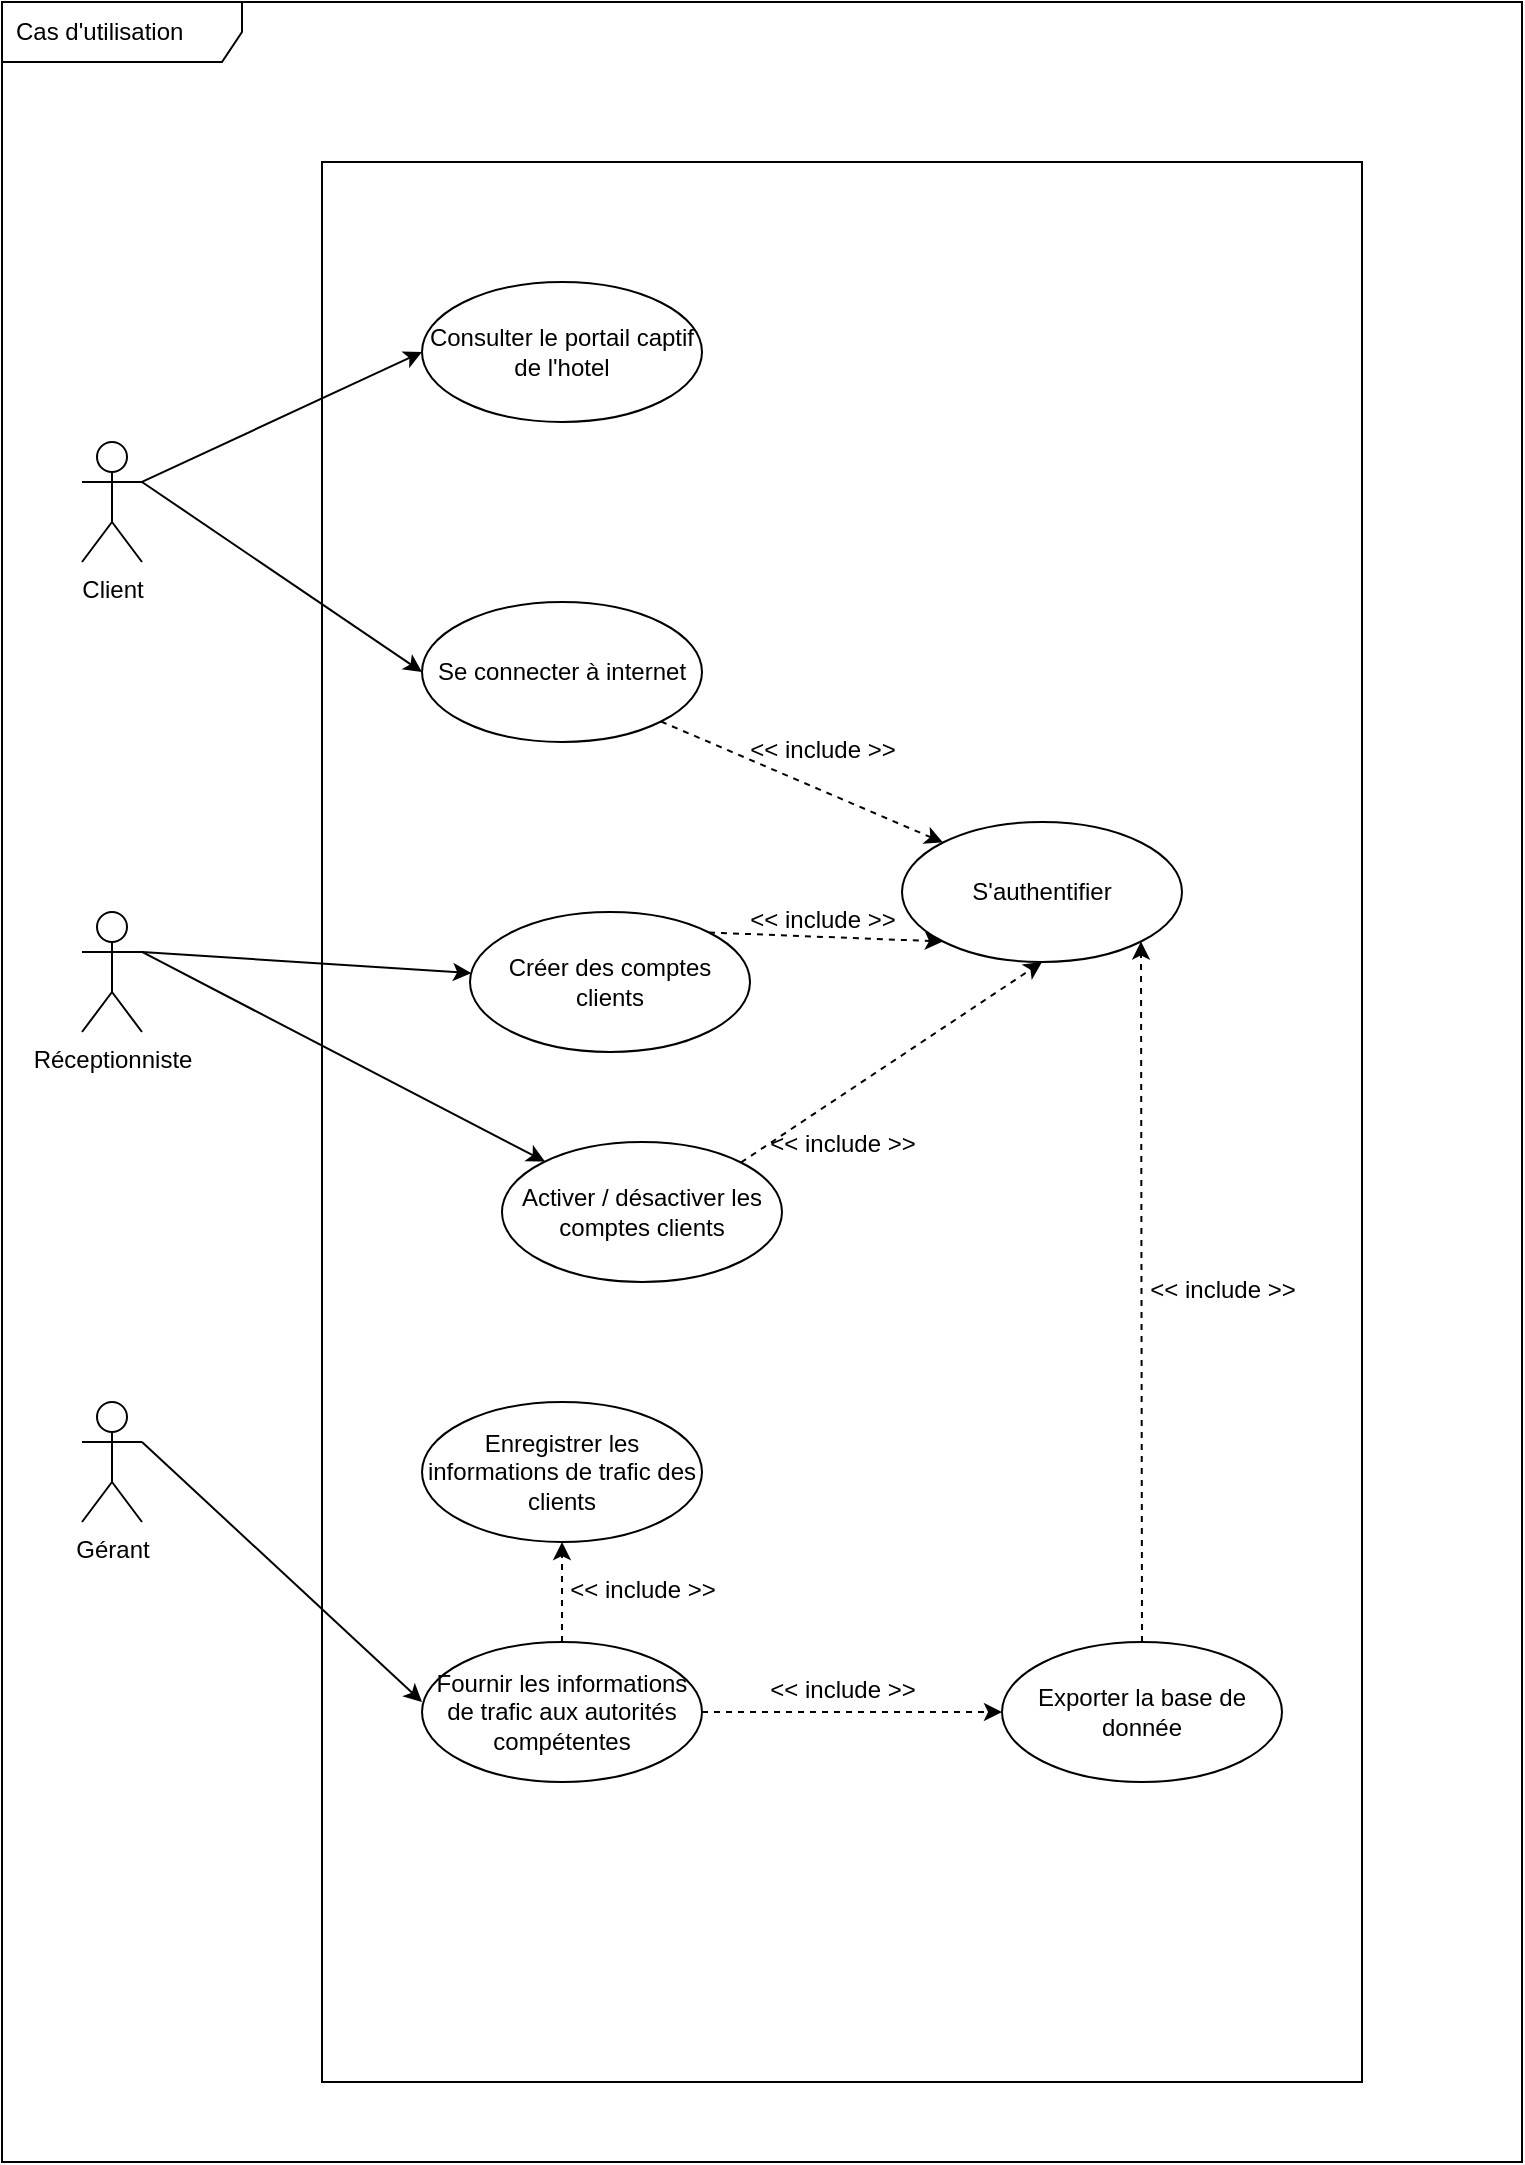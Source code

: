 <mxfile version="15.5.5" type="device" pages="2"><diagram id="QpMo397iYl2AJLkOIIjS" name="Use Case"><mxGraphModel dx="1038" dy="523" grid="1" gridSize="10" guides="1" tooltips="1" connect="1" arrows="1" fold="1" page="1" pageScale="1" pageWidth="827" pageHeight="1169" math="0" shadow="0"><root><mxCell id="0"/><mxCell id="1" parent="0"/><mxCell id="QDostrJxwA_NvDMPnmGO-4" value="" style="rounded=0;whiteSpace=wrap;html=1;" parent="1" vertex="1"><mxGeometry x="200" y="120" width="520" height="960" as="geometry"/></mxCell><mxCell id="QDostrJxwA_NvDMPnmGO-1" value="Cas d'utilisation" style="shape=umlFrame;whiteSpace=wrap;html=1;width=120;height=30;boundedLbl=1;verticalAlign=middle;align=left;spacingLeft=5;" parent="1" vertex="1"><mxGeometry x="40" y="40" width="760" height="1080" as="geometry"/></mxCell><mxCell id="QDostrJxwA_NvDMPnmGO-2" value="Gérant" style="shape=umlActor;verticalLabelPosition=bottom;verticalAlign=top;html=1;" parent="1" vertex="1"><mxGeometry x="80" y="740" width="30" height="60" as="geometry"/></mxCell><mxCell id="QDostrJxwA_NvDMPnmGO-15" style="edgeStyle=none;rounded=0;orthogonalLoop=1;jettySize=auto;html=1;exitX=1;exitY=0.333;exitDx=0;exitDy=0;exitPerimeter=0;entryX=0;entryY=0.5;entryDx=0;entryDy=0;" parent="1" source="QDostrJxwA_NvDMPnmGO-3" target="QDostrJxwA_NvDMPnmGO-6" edge="1"><mxGeometry relative="1" as="geometry"/></mxCell><mxCell id="QDostrJxwA_NvDMPnmGO-16" style="edgeStyle=none;rounded=0;orthogonalLoop=1;jettySize=auto;html=1;exitX=1;exitY=0.333;exitDx=0;exitDy=0;exitPerimeter=0;entryX=0;entryY=0.5;entryDx=0;entryDy=0;" parent="1" source="QDostrJxwA_NvDMPnmGO-3" target="QDostrJxwA_NvDMPnmGO-5" edge="1"><mxGeometry relative="1" as="geometry"/></mxCell><mxCell id="QDostrJxwA_NvDMPnmGO-3" value="Client" style="shape=umlActor;verticalLabelPosition=bottom;verticalAlign=top;html=1;" parent="1" vertex="1"><mxGeometry x="80" y="260" width="30" height="60" as="geometry"/></mxCell><mxCell id="QDostrJxwA_NvDMPnmGO-17" style="edgeStyle=none;rounded=0;orthogonalLoop=1;jettySize=auto;html=1;exitX=1;exitY=1;exitDx=0;exitDy=0;entryX=0;entryY=0;entryDx=0;entryDy=0;dashed=1;" parent="1" source="QDostrJxwA_NvDMPnmGO-5" target="QDostrJxwA_NvDMPnmGO-7" edge="1"><mxGeometry relative="1" as="geometry"/></mxCell><mxCell id="QDostrJxwA_NvDMPnmGO-5" value="Se connecter à internet" style="ellipse;whiteSpace=wrap;html=1;" parent="1" vertex="1"><mxGeometry x="250" y="340" width="140" height="70" as="geometry"/></mxCell><mxCell id="QDostrJxwA_NvDMPnmGO-6" value="Consulter le portail captif de l'hotel" style="ellipse;whiteSpace=wrap;html=1;" parent="1" vertex="1"><mxGeometry x="250" y="180" width="140" height="70" as="geometry"/></mxCell><mxCell id="QDostrJxwA_NvDMPnmGO-7" value="S'authentifier" style="ellipse;whiteSpace=wrap;html=1;" parent="1" vertex="1"><mxGeometry x="490" y="450" width="140" height="70" as="geometry"/></mxCell><mxCell id="QDostrJxwA_NvDMPnmGO-18" style="edgeStyle=none;rounded=0;orthogonalLoop=1;jettySize=auto;html=1;exitX=1;exitY=0;exitDx=0;exitDy=0;entryX=0;entryY=1;entryDx=0;entryDy=0;dashed=1;" parent="1" source="QDostrJxwA_NvDMPnmGO-8" target="QDostrJxwA_NvDMPnmGO-7" edge="1"><mxGeometry relative="1" as="geometry"/></mxCell><mxCell id="QDostrJxwA_NvDMPnmGO-8" value="Créer des comptes clients" style="ellipse;whiteSpace=wrap;html=1;" parent="1" vertex="1"><mxGeometry x="274" y="495" width="140" height="70" as="geometry"/></mxCell><mxCell id="QDostrJxwA_NvDMPnmGO-34" style="edgeStyle=none;rounded=0;orthogonalLoop=1;jettySize=auto;html=1;exitX=0.5;exitY=0;exitDx=0;exitDy=0;entryX=0.5;entryY=1;entryDx=0;entryDy=0;dashed=1;" parent="1" source="QDostrJxwA_NvDMPnmGO-10" target="QDostrJxwA_NvDMPnmGO-9" edge="1"><mxGeometry relative="1" as="geometry"/></mxCell><mxCell id="QDostrJxwA_NvDMPnmGO-9" value="Enregistrer les informations de trafic des clients" style="ellipse;whiteSpace=wrap;html=1;" parent="1" vertex="1"><mxGeometry x="250" y="740" width="140" height="70" as="geometry"/></mxCell><mxCell id="QDostrJxwA_NvDMPnmGO-27" style="edgeStyle=none;rounded=0;orthogonalLoop=1;jettySize=auto;html=1;exitX=1;exitY=0.5;exitDx=0;exitDy=0;dashed=1;" parent="1" source="QDostrJxwA_NvDMPnmGO-10" target="QDostrJxwA_NvDMPnmGO-26" edge="1"><mxGeometry relative="1" as="geometry"/></mxCell><mxCell id="QDostrJxwA_NvDMPnmGO-10" value="Fournir les informations de trafic aux autorités compétentes" style="ellipse;whiteSpace=wrap;html=1;" parent="1" vertex="1"><mxGeometry x="250" y="860" width="140" height="70" as="geometry"/></mxCell><mxCell id="QDostrJxwA_NvDMPnmGO-23" value="&amp;lt;&amp;lt; include &amp;gt;&amp;gt;" style="text;html=1;align=center;" parent="1" vertex="1"><mxGeometry x="350" y="400" width="200" height="25" as="geometry"/></mxCell><mxCell id="QDostrJxwA_NvDMPnmGO-24" value="&amp;lt;&amp;lt; include &amp;gt;&amp;gt;" style="text;html=1;align=center;" parent="1" vertex="1"><mxGeometry x="360" y="597" width="200" height="25" as="geometry"/></mxCell><mxCell id="QDostrJxwA_NvDMPnmGO-29" style="edgeStyle=none;rounded=0;orthogonalLoop=1;jettySize=auto;html=1;exitX=0.5;exitY=0;exitDx=0;exitDy=0;entryX=1;entryY=1;entryDx=0;entryDy=0;dashed=1;" parent="1" source="QDostrJxwA_NvDMPnmGO-26" target="QDostrJxwA_NvDMPnmGO-7" edge="1"><mxGeometry relative="1" as="geometry"/></mxCell><mxCell id="QDostrJxwA_NvDMPnmGO-26" value="Exporter la base de donnée" style="ellipse;whiteSpace=wrap;html=1;" parent="1" vertex="1"><mxGeometry x="540" y="860" width="140" height="70" as="geometry"/></mxCell><mxCell id="QDostrJxwA_NvDMPnmGO-28" value="&amp;lt;&amp;lt; include &amp;gt;&amp;gt;" style="text;html=1;align=center;" parent="1" vertex="1"><mxGeometry x="360" y="870" width="200" height="25" as="geometry"/></mxCell><mxCell id="QDostrJxwA_NvDMPnmGO-30" value="&amp;lt;&amp;lt; include &amp;gt;&amp;gt;" style="text;html=1;align=center;" parent="1" vertex="1"><mxGeometry x="550" y="670" width="200" height="25" as="geometry"/></mxCell><mxCell id="QDostrJxwA_NvDMPnmGO-33" style="edgeStyle=none;rounded=0;orthogonalLoop=1;jettySize=auto;html=1;exitX=1;exitY=0;exitDx=0;exitDy=0;entryX=0.5;entryY=1;entryDx=0;entryDy=0;dashed=1;" parent="1" source="QDostrJxwA_NvDMPnmGO-31" target="QDostrJxwA_NvDMPnmGO-7" edge="1"><mxGeometry relative="1" as="geometry"/></mxCell><mxCell id="QDostrJxwA_NvDMPnmGO-31" value="Activer / désactiver les comptes clients" style="ellipse;whiteSpace=wrap;html=1;" parent="1" vertex="1"><mxGeometry x="290" y="610" width="140" height="70" as="geometry"/></mxCell><mxCell id="QDostrJxwA_NvDMPnmGO-35" value="&amp;lt;&amp;lt; include &amp;gt;&amp;gt;" style="text;html=1;align=center;" parent="1" vertex="1"><mxGeometry x="260" y="820" width="200" height="25" as="geometry"/></mxCell><mxCell id="QDostrJxwA_NvDMPnmGO-36" value="&amp;lt;&amp;lt; include &amp;gt;&amp;gt;" style="text;html=1;align=center;" parent="1" vertex="1"><mxGeometry x="350" y="485" width="200" height="25" as="geometry"/></mxCell><mxCell id="P341kpuiABjZgSMIVSI9-1" value="Réceptionniste" style="shape=umlActor;verticalLabelPosition=bottom;verticalAlign=top;html=1;" parent="1" vertex="1"><mxGeometry x="80" y="495" width="30" height="60" as="geometry"/></mxCell><mxCell id="P341kpuiABjZgSMIVSI9-3" style="edgeStyle=none;rounded=0;orthogonalLoop=1;jettySize=auto;html=1;exitX=1;exitY=0.333;exitDx=0;exitDy=0;exitPerimeter=0;" parent="1" source="P341kpuiABjZgSMIVSI9-1" target="QDostrJxwA_NvDMPnmGO-8" edge="1"><mxGeometry relative="1" as="geometry"><mxPoint x="120" y="290" as="sourcePoint"/><mxPoint x="260" y="385" as="targetPoint"/></mxGeometry></mxCell><mxCell id="P341kpuiABjZgSMIVSI9-4" value="" style="endArrow=classic;html=1;exitX=1;exitY=0.333;exitDx=0;exitDy=0;exitPerimeter=0;" parent="1" source="P341kpuiABjZgSMIVSI9-1" target="QDostrJxwA_NvDMPnmGO-31" edge="1"><mxGeometry width="50" height="50" relative="1" as="geometry"><mxPoint x="400" y="670" as="sourcePoint"/><mxPoint x="450" y="620" as="targetPoint"/></mxGeometry></mxCell><mxCell id="P341kpuiABjZgSMIVSI9-6" value="" style="endArrow=classic;html=1;exitX=1;exitY=0.333;exitDx=0;exitDy=0;exitPerimeter=0;" parent="1" source="QDostrJxwA_NvDMPnmGO-2" edge="1"><mxGeometry width="50" height="50" relative="1" as="geometry"><mxPoint x="400" y="790" as="sourcePoint"/><mxPoint x="250" y="890" as="targetPoint"/></mxGeometry></mxCell></root></mxGraphModel></diagram><diagram id="0cLsyLhG7ss-zujm8qEE" name="Diagramme de Séquence "><mxGraphModel dx="1038" dy="523" grid="1" gridSize="10" guides="1" tooltips="1" connect="1" arrows="1" fold="1" page="1" pageScale="1" pageWidth="827" pageHeight="1169" math="0" shadow="0"><root><mxCell id="WDT4YPGvVvjzSWjY5Mky-0"/><mxCell id="WDT4YPGvVvjzSWjY5Mky-1" parent="WDT4YPGvVvjzSWjY5Mky-0"/><mxCell id="WDT4YPGvVvjzSWjY5Mky-3" value="" style="endArrow=none;dashed=1;html=1;exitX=-0.002;exitY=0.499;exitDx=0;exitDy=0;exitPerimeter=0;entryX=1.004;entryY=0.495;entryDx=0;entryDy=0;entryPerimeter=0;" parent="WDT4YPGvVvjzSWjY5Mky-1" edge="1"><mxGeometry width="50" height="50" relative="1" as="geometry"><mxPoint x="46.0" y="480.865" as="sourcePoint"/><mxPoint x="780.38" y="480.005" as="targetPoint"/></mxGeometry></mxCell><mxCell id="WDT4YPGvVvjzSWjY5Mky-4" value="" style="shape=umlLifeline;participant=umlActor;perimeter=lifelinePerimeter;whiteSpace=wrap;html=1;container=1;collapsible=0;recursiveResize=0;verticalAlign=top;spacingTop=36;outlineConnect=0;" parent="WDT4YPGvVvjzSWjY5Mky-1" vertex="1"><mxGeometry x="110" y="130" width="20" height="950" as="geometry"/></mxCell><mxCell id="WDT4YPGvVvjzSWjY5Mky-5" value="" style="html=1;points=[];perimeter=orthogonalPerimeter;" parent="WDT4YPGvVvjzSWjY5Mky-4" vertex="1"><mxGeometry x="5" y="80" width="10" height="80" as="geometry"/></mxCell><mxCell id="WDT4YPGvVvjzSWjY5Mky-6" value="" style="html=1;points=[];perimeter=orthogonalPerimeter;" parent="WDT4YPGvVvjzSWjY5Mky-4" vertex="1"><mxGeometry x="5" y="190" width="10" height="40" as="geometry"/></mxCell><mxCell id="WDT4YPGvVvjzSWjY5Mky-7" value="" style="html=1;points=[];perimeter=orthogonalPerimeter;" parent="WDT4YPGvVvjzSWjY5Mky-4" vertex="1"><mxGeometry x="5" y="510" width="10" height="80" as="geometry"/></mxCell><mxCell id="WDT4YPGvVvjzSWjY5Mky-9" value="Serveur web" style="shape=umlLifeline;perimeter=lifelinePerimeter;whiteSpace=wrap;html=1;container=1;collapsible=0;recursiveResize=0;outlineConnect=0;" parent="WDT4YPGvVvjzSWjY5Mky-1" vertex="1"><mxGeometry x="250" y="140" width="100" height="940" as="geometry"/></mxCell><mxCell id="WDT4YPGvVvjzSWjY5Mky-10" value="" style="html=1;points=[];perimeter=orthogonalPerimeter;" parent="WDT4YPGvVvjzSWjY5Mky-9" vertex="1"><mxGeometry x="45" y="70" width="10" height="80" as="geometry"/></mxCell><mxCell id="WDT4YPGvVvjzSWjY5Mky-11" value="" style="html=1;points=[];perimeter=orthogonalPerimeter;" parent="WDT4YPGvVvjzSWjY5Mky-9" vertex="1"><mxGeometry x="45" y="180" width="10" height="40" as="geometry"/></mxCell><mxCell id="WDT4YPGvVvjzSWjY5Mky-12" value="" style="html=1;points=[];perimeter=orthogonalPerimeter;" parent="WDT4YPGvVvjzSWjY5Mky-9" vertex="1"><mxGeometry x="45" y="365" width="10" height="105" as="geometry"/></mxCell><mxCell id="sXNEFMjtvElydDGI-N9M-10" value="" style="endArrow=classic;html=1;rounded=0;align=center;" edge="1" parent="WDT4YPGvVvjzSWjY5Mky-9" target="WDT4YPGvVvjzSWjY5Mky-13"><mxGeometry width="50" height="50" relative="1" as="geometry"><mxPoint x="55" y="430" as="sourcePoint"/><mxPoint x="105" y="380" as="targetPoint"/></mxGeometry></mxCell><mxCell id="WDT4YPGvVvjzSWjY5Mky-13" value="Serveur de base de données" style="shape=umlLifeline;perimeter=lifelinePerimeter;whiteSpace=wrap;html=1;container=1;collapsible=0;recursiveResize=0;outlineConnect=0;" parent="WDT4YPGvVvjzSWjY5Mky-1" vertex="1"><mxGeometry x="540" y="140" width="100" height="940" as="geometry"/></mxCell><mxCell id="WDT4YPGvVvjzSWjY5Mky-29" value="" style="html=1;points=[];perimeter=orthogonalPerimeter;" parent="WDT4YPGvVvjzSWjY5Mky-13" vertex="1"><mxGeometry x="45" y="400" width="10" height="65" as="geometry"/></mxCell><mxCell id="sXNEFMjtvElydDGI-N9M-11" value="Entrée en base validée&lt;span style=&quot;white-space: pre&quot;&gt;&lt;/span&gt;" style="html=1;verticalAlign=bottom;endArrow=open;dashed=1;endSize=8;" edge="1" parent="WDT4YPGvVvjzSWjY5Mky-13" target="WDT4YPGvVvjzSWjY5Mky-9"><mxGeometry x="0.012" relative="1" as="geometry"><mxPoint x="44" y="460.09" as="sourcePoint"/><mxPoint x="-95" y="460.0" as="targetPoint"/><mxPoint as="offset"/></mxGeometry></mxCell><mxCell id="WDT4YPGvVvjzSWjY5Mky-15" value="Demande de connexion" style="html=1;verticalAlign=bottom;endArrow=block;exitX=0.92;exitY=0.103;exitDx=0;exitDy=0;exitPerimeter=0;entryX=0.08;entryY=0.098;entryDx=0;entryDy=0;entryPerimeter=0;" parent="WDT4YPGvVvjzSWjY5Mky-1" source="WDT4YPGvVvjzSWjY5Mky-5" target="WDT4YPGvVvjzSWjY5Mky-10" edge="1"><mxGeometry width="80" relative="1" as="geometry"><mxPoint x="140" y="218" as="sourcePoint"/><mxPoint x="280" y="218" as="targetPoint"/><Array as="points"/><mxPoint as="offset"/></mxGeometry></mxCell><mxCell id="WDT4YPGvVvjzSWjY5Mky-16" value="Envoyer page d'authentification" style="html=1;verticalAlign=bottom;endArrow=open;dashed=1;endSize=8;entryX=0.9;entryY=0.5;entryDx=0;entryDy=0;entryPerimeter=0;" parent="WDT4YPGvVvjzSWjY5Mky-1" source="WDT4YPGvVvjzSWjY5Mky-10" target="WDT4YPGvVvjzSWjY5Mky-5" edge="1"><mxGeometry x="-0.006" relative="1" as="geometry"><mxPoint x="250" y="280" as="sourcePoint"/><mxPoint x="170" y="280" as="targetPoint"/><Array as="points"><mxPoint x="180" y="250"/></Array><mxPoint as="offset"/></mxGeometry></mxCell><mxCell id="WDT4YPGvVvjzSWjY5Mky-17" value="Saisie des identifiants" style="html=1;verticalAlign=bottom;endArrow=block;exitX=1;exitY=0.098;exitDx=0;exitDy=0;exitPerimeter=0;entryX=0.04;entryY=0.098;entryDx=0;entryDy=0;entryPerimeter=0;" parent="WDT4YPGvVvjzSWjY5Mky-1" source="WDT4YPGvVvjzSWjY5Mky-6" target="WDT4YPGvVvjzSWjY5Mky-11" edge="1"><mxGeometry width="80" relative="1" as="geometry"><mxPoint x="140" y="330" as="sourcePoint"/><mxPoint x="220" y="330" as="targetPoint"/></mxGeometry></mxCell><mxCell id="WDT4YPGvVvjzSWjY5Mky-18" value="Module d'authentification" style="shape=umlLifeline;perimeter=lifelinePerimeter;whiteSpace=wrap;html=1;container=1;collapsible=0;recursiveResize=0;outlineConnect=0;" parent="WDT4YPGvVvjzSWjY5Mky-1" vertex="1"><mxGeometry x="400" y="140" width="100" height="940" as="geometry"/></mxCell><mxCell id="WDT4YPGvVvjzSWjY5Mky-19" value="" style="html=1;points=[];perimeter=orthogonalPerimeter;" parent="WDT4YPGvVvjzSWjY5Mky-18" vertex="1"><mxGeometry x="45" y="180" width="10" height="230" as="geometry"/></mxCell><mxCell id="WDT4YPGvVvjzSWjY5Mky-32" value="" style="html=1;points=[];perimeter=orthogonalPerimeter;" parent="WDT4YPGvVvjzSWjY5Mky-18" vertex="1"><mxGeometry x="45" y="500" width="10" height="80" as="geometry"/></mxCell><mxCell id="WDT4YPGvVvjzSWjY5Mky-20" value="Envoi des identifiants" style="html=1;verticalAlign=bottom;endArrow=block;exitX=0.952;exitY=0.197;exitDx=0;exitDy=0;exitPerimeter=0;entryX=0.086;entryY=0.035;entryDx=0;entryDy=0;entryPerimeter=0;" parent="WDT4YPGvVvjzSWjY5Mky-1" source="WDT4YPGvVvjzSWjY5Mky-11" target="WDT4YPGvVvjzSWjY5Mky-19" edge="1"><mxGeometry width="80" relative="1" as="geometry"><mxPoint x="310" y="330.0" as="sourcePoint"/><mxPoint x="480.4" y="330.0" as="targetPoint"/></mxGeometry></mxCell><mxCell id="WDT4YPGvVvjzSWjY5Mky-21" value="Verification &lt;br&gt;des identifiants" style="edgeStyle=orthogonalEdgeStyle;html=1;align=left;spacingLeft=2;endArrow=block;rounded=0;entryX=1;entryY=0;" parent="WDT4YPGvVvjzSWjY5Mky-1" edge="1"><mxGeometry relative="1" as="geometry"><mxPoint x="450" y="340" as="sourcePoint"/><Array as="points"><mxPoint x="450" y="340"/><mxPoint x="475" y="340"/><mxPoint x="475" y="370"/></Array><mxPoint x="455" y="370" as="targetPoint"/></mxGeometry></mxCell><mxCell id="WDT4YPGvVvjzSWjY5Mky-22" value="[Identifiants rejetés]" style="text;strokeColor=none;fillColor=none;align=left;verticalAlign=top;spacingLeft=4;spacingRight=4;overflow=hidden;rotatable=0;points=[[0,0.5],[1,0.5]];portConstraint=eastwest;" parent="WDT4YPGvVvjzSWjY5Mky-1" vertex="1"><mxGeometry x="120" y="385" width="120" height="26" as="geometry"/></mxCell><mxCell id="WDT4YPGvVvjzSWjY5Mky-23" value="" style="html=1;points=[];perimeter=orthogonalPerimeter;" parent="WDT4YPGvVvjzSWjY5Mky-1" vertex="1"><mxGeometry x="295" y="410" width="10" height="30" as="geometry"/></mxCell><mxCell id="WDT4YPGvVvjzSWjY5Mky-24" value="" style="html=1;points=[];perimeter=orthogonalPerimeter;" parent="WDT4YPGvVvjzSWjY5Mky-1" vertex="1"><mxGeometry x="115" y="440" width="10" height="30" as="geometry"/></mxCell><mxCell id="WDT4YPGvVvjzSWjY5Mky-25" value="Mauvais idenifiant" style="html=1;verticalAlign=bottom;endArrow=open;dashed=1;endSize=8;" parent="WDT4YPGvVvjzSWjY5Mky-1" target="WDT4YPGvVvjzSWjY5Mky-23" edge="1"><mxGeometry relative="1" as="geometry"><mxPoint x="444" y="410" as="sourcePoint"/><mxPoint x="370" y="400" as="targetPoint"/></mxGeometry></mxCell><mxCell id="WDT4YPGvVvjzSWjY5Mky-26" value="Retour a la page de login" style="html=1;verticalAlign=bottom;endArrow=open;dashed=1;endSize=8;exitX=0.419;exitY=0.998;exitDx=0;exitDy=0;exitPerimeter=0;" parent="WDT4YPGvVvjzSWjY5Mky-1" source="WDT4YPGvVvjzSWjY5Mky-23" target="WDT4YPGvVvjzSWjY5Mky-24" edge="1"><mxGeometry relative="1" as="geometry"><mxPoint x="295" y="430" as="sourcePoint"/><mxPoint x="215" y="430" as="targetPoint"/><Array as="points"><mxPoint x="230" y="440"/></Array></mxGeometry></mxCell><mxCell id="WDT4YPGvVvjzSWjY5Mky-27" value="Identifiant autorisé" style="html=1;verticalAlign=bottom;endArrow=open;dashed=1;endSize=8;" parent="WDT4YPGvVvjzSWjY5Mky-1" edge="1"><mxGeometry relative="1" as="geometry"><mxPoint x="444" y="512" as="sourcePoint"/><mxPoint x="305" y="511.91" as="targetPoint"/></mxGeometry></mxCell><mxCell id="WDT4YPGvVvjzSWjY5Mky-36" value="Déconnexion" style="html=1;verticalAlign=bottom;endArrow=block;exitX=1.1;exitY=0.125;exitDx=0;exitDy=0;exitPerimeter=0;" parent="WDT4YPGvVvjzSWjY5Mky-1" edge="1" source="WDT4YPGvVvjzSWjY5Mky-7"><mxGeometry width="80" relative="1" as="geometry"><mxPoint x="120" y="760" as="sourcePoint"/><mxPoint x="450" y="650" as="targetPoint"/></mxGeometry></mxCell><mxCell id="sXNEFMjtvElydDGI-N9M-2" value="Verification &lt;br&gt;des identifiants" style="edgeStyle=orthogonalEdgeStyle;html=1;align=left;spacingLeft=2;endArrow=none;rounded=0;exitX=0.1;exitY=0.113;exitDx=0;exitDy=0;exitPerimeter=0;entryX=-0.2;entryY=0.033;entryDx=0;entryDy=0;entryPerimeter=0;startArrow=classic;startFill=1;endFill=0;" edge="1" parent="WDT4YPGvVvjzSWjY5Mky-1" source="WDT4YPGvVvjzSWjY5Mky-5" target="WDT4YPGvVvjzSWjY5Mky-24"><mxGeometry x="0.008" y="-23" relative="1" as="geometry"><mxPoint x="42.5" y="310" as="sourcePoint"/><Array as="points"><mxPoint x="43" y="219"/><mxPoint x="43" y="441"/></Array><mxPoint x="48" y="450" as="targetPoint"/><mxPoint as="offset"/></mxGeometry></mxCell><mxCell id="sXNEFMjtvElydDGI-N9M-3" value="" style="endArrow=none;dashed=1;html=1;rounded=0;startArrow=classic;startFill=1;" edge="1" parent="WDT4YPGvVvjzSWjY5Mky-1"><mxGeometry width="50" height="50" relative="1" as="geometry"><mxPoint x="120" y="540" as="sourcePoint"/><mxPoint x="290" y="540" as="targetPoint"/></mxGeometry></mxCell><mxCell id="sXNEFMjtvElydDGI-N9M-5" value="Page de production" style="text;strokeColor=none;fillColor=none;align=left;verticalAlign=middle;spacingLeft=4;spacingRight=4;overflow=hidden;points=[[0,0.5],[1,0.5]];portConstraint=eastwest;rotatable=0;" vertex="1" parent="WDT4YPGvVvjzSWjY5Mky-1"><mxGeometry x="170" y="512.5" width="80" height="30" as="geometry"/></mxCell><mxCell id="sXNEFMjtvElydDGI-N9M-6" value="" style="endArrow=classic;html=1;rounded=0;entryX=1.2;entryY=0.619;entryDx=0;entryDy=0;entryPerimeter=0;" edge="1" parent="WDT4YPGvVvjzSWjY5Mky-1" source="WDT4YPGvVvjzSWjY5Mky-4" target="WDT4YPGvVvjzSWjY5Mky-12"><mxGeometry width="50" height="50" relative="1" as="geometry"><mxPoint x="185" y="610" as="sourcePoint"/><mxPoint x="235" y="560" as="targetPoint"/></mxGeometry></mxCell><mxCell id="sXNEFMjtvElydDGI-N9M-7" value="Envoie de la production" style="text;strokeColor=none;fillColor=none;align=left;verticalAlign=middle;spacingLeft=4;spacingRight=4;overflow=hidden;points=[[0,0.5],[1,0.5]];portConstraint=eastwest;rotatable=0;" vertex="1" parent="WDT4YPGvVvjzSWjY5Mky-1"><mxGeometry x="140" y="542.5" width="140" height="30" as="geometry"/></mxCell><mxCell id="sXNEFMjtvElydDGI-N9M-9" value="&lt;div align=&quot;center&quot;&gt;En cas de &lt;br&gt;&lt;/div&gt;&lt;div align=&quot;center&quot;&gt;pression du&lt;/div&gt;&lt;div align=&quot;center&quot;&gt;bouton&lt;br&gt;&lt;/div&gt;" style="edgeStyle=orthogonalEdgeStyle;html=1;align=center;spacingLeft=2;endArrow=classic;rounded=0;startArrow=none;startFill=0;endFill=1;" edge="1" parent="WDT4YPGvVvjzSWjY5Mky-1" source="WDT4YPGvVvjzSWjY5Mky-4"><mxGeometry x="0.108" y="-40" relative="1" as="geometry"><mxPoint x="100" y="540" as="sourcePoint"/><Array as="points"><mxPoint x="70" y="540"/><mxPoint x="70" y="570"/></Array><mxPoint x="116" y="570" as="targetPoint"/><mxPoint as="offset"/></mxGeometry></mxCell><mxCell id="sXNEFMjtvElydDGI-N9M-12" value="" style="endArrow=none;dashed=1;html=1;rounded=0;startArrow=classic;startFill=1;" edge="1" parent="WDT4YPGvVvjzSWjY5Mky-1"><mxGeometry width="50" height="50" relative="1" as="geometry"><mxPoint x="125" y="600" as="sourcePoint"/><mxPoint x="295" y="600" as="targetPoint"/></mxGeometry></mxCell><mxCell id="sXNEFMjtvElydDGI-N9M-13" value="Page de production" style="text;strokeColor=none;fillColor=none;align=left;verticalAlign=middle;spacingLeft=4;spacingRight=4;overflow=hidden;points=[[0,0.5],[1,0.5]];portConstraint=eastwest;rotatable=0;" vertex="1" parent="WDT4YPGvVvjzSWjY5Mky-1"><mxGeometry x="175" y="572.5" width="80" height="30" as="geometry"/></mxCell><mxCell id="sXNEFMjtvElydDGI-N9M-14" value="" style="endArrow=classic;html=1;rounded=0;align=center;" edge="1" parent="WDT4YPGvVvjzSWjY5Mky-1"><mxGeometry width="50" height="50" relative="1" as="geometry"><mxPoint x="130" y="600" as="sourcePoint"/><mxPoint x="70" y="570" as="targetPoint"/><Array as="points"><mxPoint x="70" y="600"/></Array></mxGeometry></mxCell><mxCell id="sXNEFMjtvElydDGI-N9M-15" value="Envoyer page d'authentification" style="html=1;verticalAlign=bottom;endArrow=open;dashed=1;endSize=8;" edge="1" parent="WDT4YPGvVvjzSWjY5Mky-1" source="WDT4YPGvVvjzSWjY5Mky-18" target="WDT4YPGvVvjzSWjY5Mky-4"><mxGeometry x="-0.006" relative="1" as="geometry"><mxPoint x="350" y="690" as="sourcePoint"/><mxPoint x="179" y="690" as="targetPoint"/><Array as="points"><mxPoint x="235" y="690"/></Array><mxPoint as="offset"/></mxGeometry></mxCell></root></mxGraphModel></diagram></mxfile>